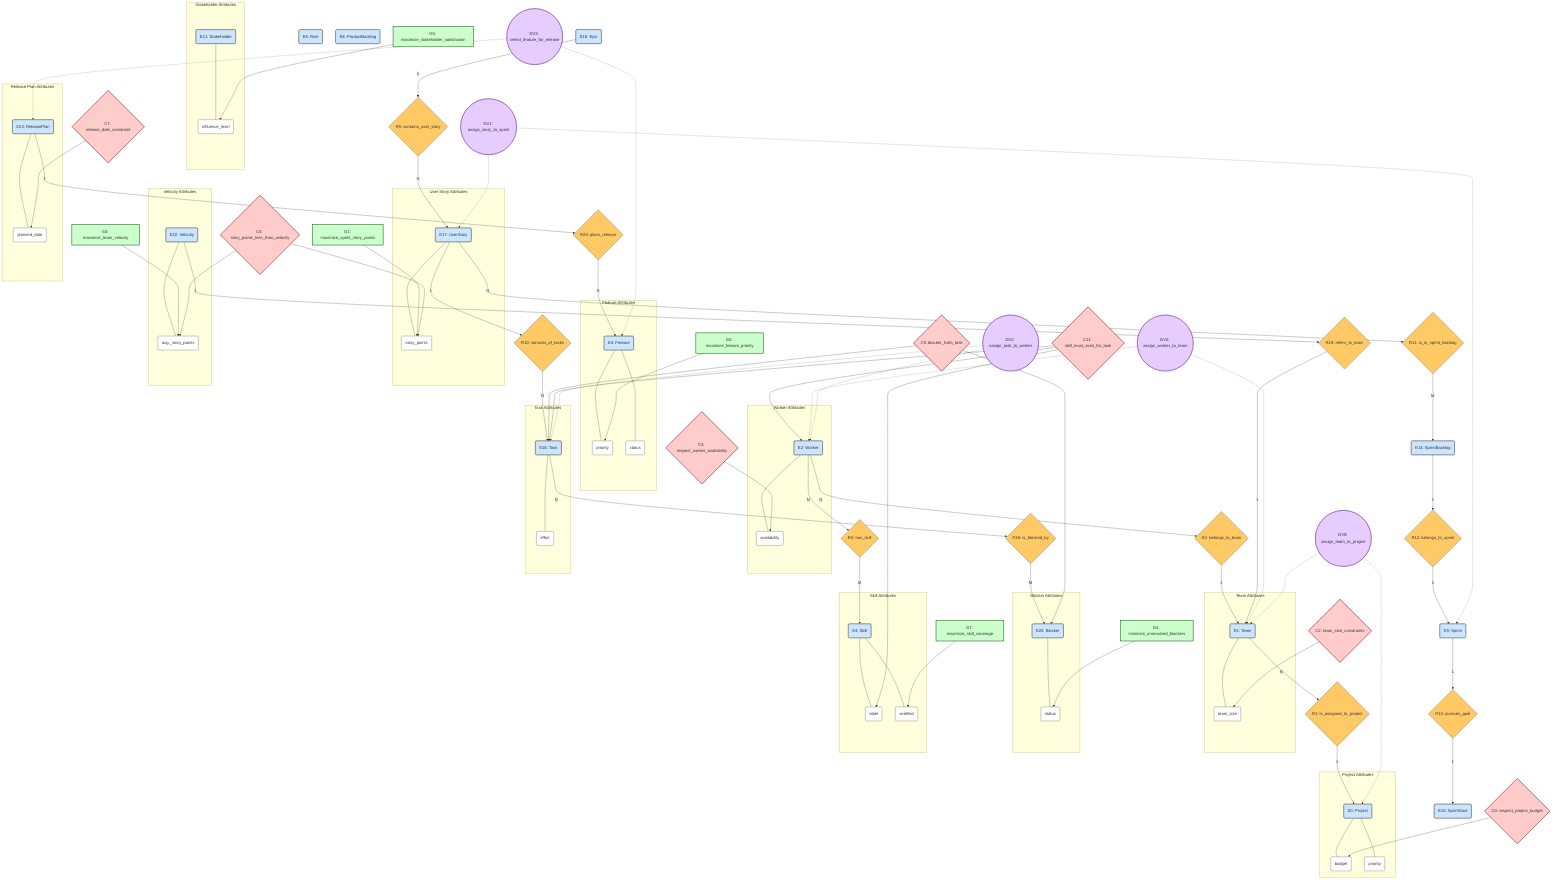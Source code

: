 graph TD
    %% 1. Style Definitions
    classDef entity fill:#cce5ff,stroke:#333,stroke-width:2px;
    classDef attribute fill:#ffffff,stroke:#333,stroke-width:1px;
    classDef relation fill:#ffc966,stroke:#333,stroke-width:1px;
    classDef goal fill:#ccffcc,stroke:#006400,stroke-width:2px;
    classDef condition fill:#ffcccc,stroke:#8b0000,stroke-width:2px;
    classDef decisionvar fill:#e6ccff,stroke:#4b0082,stroke-width:2px;

    %% 2. Node Declarations

    %% Entities
    E0(E0: Project):::entity
    E1(E1: Team):::entity
    E2(E2: Worker):::entity
    E3(E3: Feature):::entity
    E4(E4: Skill):::entity
    E5(E5: Role):::entity
    E8(E8: ProductBacklog):::entity
    E9(E9: Sprint):::entity
    E14(E14: SprintBacklog):::entity
    E15(E15: SprintGoal):::entity
    E16(E16: Epic):::entity
    E17(E17: UserStory):::entity
    E18(E18: Task):::entity
    E20(E20: Blocker):::entity
    E21(E21: Stakeholder):::entity
    E22(E22: Velocity):::entity
    E23(E23: ReleasePlan):::entity

    %% Attributes (Sample for key entities)
    E0_attr5(budget):::attribute
    E0_attr7(priority):::attribute
    E1_attr2(team_size):::attribute
    E2_attr6(availability):::attribute
    E3_attr4(priority):::attribute
    E3_attr3(status):::attribute
    E4_attr1(label):::attribute
    E4_attr4(certified):::attribute
    E17_attr5(story_points):::attribute
    E18_attr4(effort):::attribute
    E20_attr4(status):::attribute
    E21_attr6(influence_level):::attribute
    E22_attr2(avg._story_points):::attribute
    E23_attr2(planned_date):::attribute

    %% Relationships
    R1{R1: is_assigned_to_project}:::relation
    R2{R2: belongs_to_team}:::relation
    R3{R3: has_skill}:::relation
    R9{R9: contains_user_story}:::relation
    R10{R10: consists_of_tasks}:::relation
    R11{R11: is_in_sprint_backlog}:::relation
    R12{R12: belongs_to_sprint}:::relation
    R13{R13: pursues_goal}:::relation
    R16{R16: is_blocked_by}:::relation
    R19{R19: refers_to_team}:::relation
    R20{R20: plans_release}:::relation

    %% Goals
    G0[G0: maximize_feature_priority]:::goal
    G1[G1: maximize_sprint_story_points]:::goal
    G3[G3: maximize_team_velocity]:::goal
    G4[G4: minimize_unresolved_blockers]:::goal
    G5[G5: maximize_stakeholder_satisfaction]:::goal
    G7[G7: maximize_skill_coverage]:::goal

    %% Conditions
    C0{C0: respect_project_budget}:::condition
    C2{C2: team_size_constraints}:::condition
    C3{C3: respect_worker_availability}:::condition
    C4{C4: story_points_less_than_velocity}:::condition
    C7{C7: release_date_constraint}:::condition
    C9{C9: blocker_halts_task}:::condition
    C11{C11: skill_must_exist_for_task}:::condition

    %% Decision Variables
    DV0((DV0: assign_worker_to_team)):::decisionvar
    DV1((DV1: assign_story_to_sprint)):::decisionvar
    DV2((DV2: assign_task_to_worker)):::decisionvar
    DV3((DV3: select_feature_for_release)):::decisionvar
    DV9((DV9: assign_team_to_project)):::decisionvar

    %% 3. Connections

    %% Entity <--> Attribute Connections
    subgraph Project Attributes
        E0 --- E0_attr5
        E0 --- E0_attr7
    end
    subgraph Team Attributes
        E1 --- E1_attr2
    end
    subgraph Worker Attributes
        E2 --- E2_attr6
    end
    subgraph Feature Attributes
        E3 --- E3_attr4
        E3 --- E3_attr3
    end
    subgraph User Story Attributes
        E17 --- E17_attr5
    end
    subgraph Task Attributes
        E18 --- E18_attr4
    end
    subgraph Blocker Attributes
        E20 --- E20_attr4
    end
    subgraph Stakeholder Attributes
        E21 --- E21_attr6
    end
    subgraph Velocity Attributes
        E22 --- E22_attr2
    end
    subgraph Release Plan Attributes
        E23 --- E23_attr2
    end
    subgraph Skill Attributes
        E4 --- E4_attr1 & E4_attr4
    end

    %% Entity <--> Relation <--> Entity Connections
    E1 -- N --> R1 -- 1 --> E0
    E2 -- N --> R2 -- 1 --> E1
    E16 -- 1 --> R9 -- N --> E17
    E17 -- 1 --> R10 -- N --> E18
    E17 -- N --> R11 -- M --> E14
    E14 -- 1 --> R12 -- 1 --> E9
    E9 -- 1 --> R13 -- 1 --> E15
    E18 -- N --> R16 -- M --> E20
    E22 -- 1 --> R19 -- 1 --> E1
    E23 -- 1 --> R20 -- N --> E3
    E2 -- N --> R3 -- M --> E4

    %% Goals <--> Entity/Attribute Connections
    G0 --> E3_attr4
    G1 --> E17_attr5
    G3 --> E22_attr2
    G4 --> E20_attr4
    G5 --> E21_attr6
    G7 --> E4_attr4

    %% Conditions <--> Entity/Attribute Connections
    C0 --> E0_attr5
    C2 --> E1_attr2
    C3 --> E2_attr6
    C4 --> E17_attr5
    C4 --> E22_attr2
    C7 --> E23_attr2
    C9 --> E20
    C9 --> E18
    C11 --> E18
    C11 --> E4_attr1
    C11 --> E2

    %% Decision Variables <--> Entity Connections (Conceptual Links)
    DV0 -.-> E2
    DV0 -.-> E1
    DV1 -.-> E17
    DV1 -.-> E9
    DV2 -.-> E18
    DV2 -.-> E2
    DV3 -.-> E3
    DV3 -.-> E23
    DV9 -.-> E1
    DV9 -.-> E0